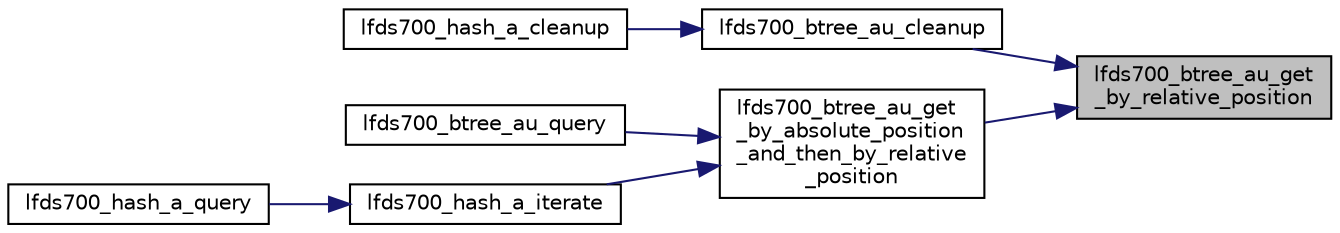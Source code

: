 digraph "lfds700_btree_au_get_by_relative_position"
{
 // LATEX_PDF_SIZE
  edge [fontname="Helvetica",fontsize="10",labelfontname="Helvetica",labelfontsize="10"];
  node [fontname="Helvetica",fontsize="10",shape=record];
  rankdir="RL";
  Node1 [label="lfds700_btree_au_get\l_by_relative_position",height=0.2,width=0.4,color="black", fillcolor="grey75", style="filled", fontcolor="black",tooltip=" "];
  Node1 -> Node2 [dir="back",color="midnightblue",fontsize="10",style="solid",fontname="Helvetica"];
  Node2 [label="lfds700_btree_au_cleanup",height=0.2,width=0.4,color="black", fillcolor="white", style="filled",URL="$lfds700__btree__addonly__unbalanced__cleanup_8c.html#af3c21355221c897fa71dd1e4ba01d8a9",tooltip=" "];
  Node2 -> Node3 [dir="back",color="midnightblue",fontsize="10",style="solid",fontname="Helvetica"];
  Node3 [label="lfds700_hash_a_cleanup",height=0.2,width=0.4,color="black", fillcolor="white", style="filled",URL="$lfds700__hash__addonly__cleanup_8c.html#a2abd7fd34fdc30877a0e3af1cdb03ec0",tooltip=" "];
  Node1 -> Node4 [dir="back",color="midnightblue",fontsize="10",style="solid",fontname="Helvetica"];
  Node4 [label="lfds700_btree_au_get\l_by_absolute_position\l_and_then_by_relative\l_position",height=0.2,width=0.4,color="black", fillcolor="white", style="filled",URL="$lfds700__btree__addonly__unbalanced__get_8c.html#a1af20a7c6008254e589b156919553387",tooltip=" "];
  Node4 -> Node5 [dir="back",color="midnightblue",fontsize="10",style="solid",fontname="Helvetica"];
  Node5 [label="lfds700_btree_au_query",height=0.2,width=0.4,color="black", fillcolor="white", style="filled",URL="$lfds700__btree__addonly__unbalanced__query_8c.html#a4fef59277ceea2f3a0d5c21e29c69937",tooltip=" "];
  Node4 -> Node6 [dir="back",color="midnightblue",fontsize="10",style="solid",fontname="Helvetica"];
  Node6 [label="lfds700_hash_a_iterate",height=0.2,width=0.4,color="black", fillcolor="white", style="filled",URL="$lfds700__hash__addonly__iterate_8c.html#ad6f6b027a57b76a1aaad14c139acbf44",tooltip=" "];
  Node6 -> Node7 [dir="back",color="midnightblue",fontsize="10",style="solid",fontname="Helvetica"];
  Node7 [label="lfds700_hash_a_query",height=0.2,width=0.4,color="black", fillcolor="white", style="filled",URL="$lfds700__hash__addonly__query_8c.html#ac1c2fa58a83065967bf47e728db24d1f",tooltip=" "];
}

